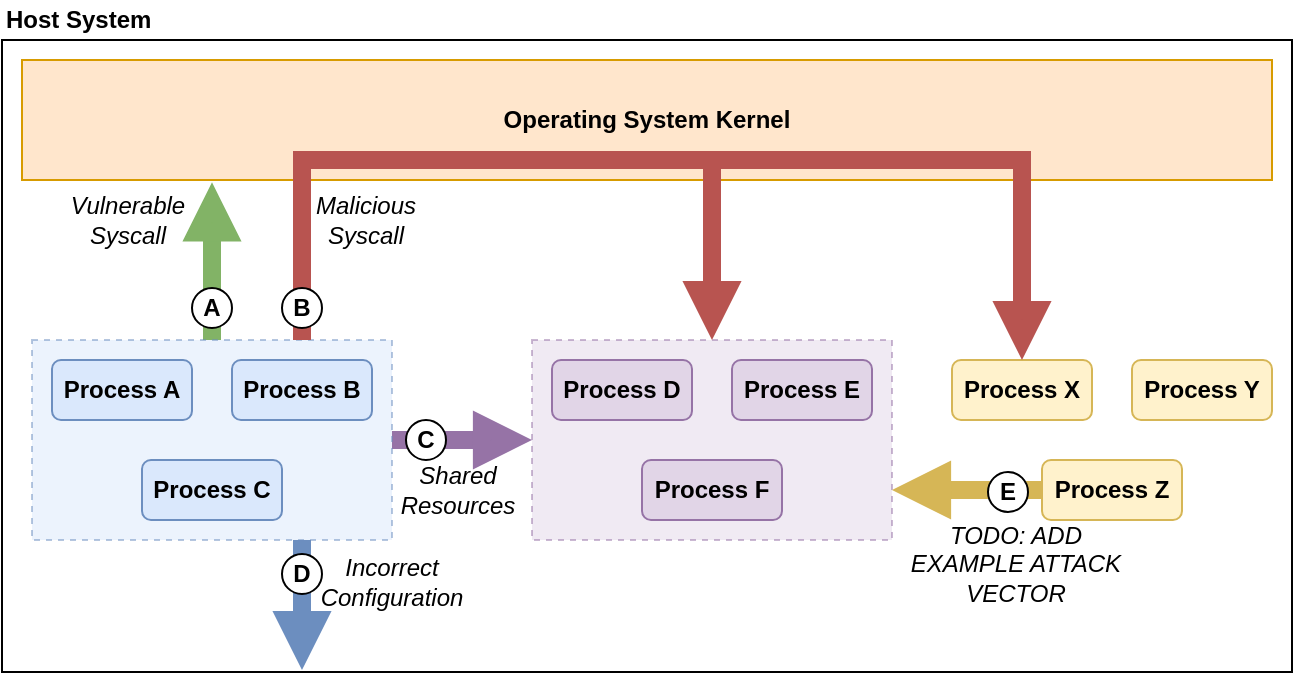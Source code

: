 <mxfile version="14.6.13" type="device"><diagram id="xijrL7_aZ_lzyYdAZlZF" name="Page-1"><mxGraphModel dx="1585" dy="896" grid="1" gridSize="10" guides="1" tooltips="1" connect="1" arrows="1" fold="1" page="1" pageScale="1" pageWidth="850" pageHeight="1100" math="0" shadow="0"><root><mxCell id="0"/><mxCell id="1" parent="0"/><mxCell id="dAaHD1NgIYt9YKhkowrm-44" value="" style="rounded=0;whiteSpace=wrap;html=1;align=center;" vertex="1" parent="1"><mxGeometry x="75" y="80" width="645" height="316" as="geometry"/></mxCell><mxCell id="dAaHD1NgIYt9YKhkowrm-20" style="edgeStyle=orthogonalEdgeStyle;rounded=0;orthogonalLoop=1;jettySize=auto;html=1;exitX=1;exitY=0.5;exitDx=0;exitDy=0;strokeWidth=9;endArrow=block;endFill=1;fillColor=#e1d5e7;strokeColor=#9673a6;" edge="1" parent="1" source="dAaHD1NgIYt9YKhkowrm-3" target="dAaHD1NgIYt9YKhkowrm-9"><mxGeometry relative="1" as="geometry"/></mxCell><mxCell id="dAaHD1NgIYt9YKhkowrm-38" style="edgeStyle=orthogonalEdgeStyle;rounded=0;orthogonalLoop=1;jettySize=auto;html=1;exitX=0.5;exitY=0;exitDx=0;exitDy=0;entryX=0.152;entryY=1.019;entryDx=0;entryDy=0;entryPerimeter=0;endArrow=block;endFill=1;strokeWidth=9;fillColor=#d5e8d4;strokeColor=#82b366;" edge="1" parent="1" source="dAaHD1NgIYt9YKhkowrm-3" target="dAaHD1NgIYt9YKhkowrm-22"><mxGeometry relative="1" as="geometry"/></mxCell><mxCell id="dAaHD1NgIYt9YKhkowrm-53" style="edgeStyle=orthogonalEdgeStyle;rounded=0;orthogonalLoop=1;jettySize=auto;html=1;exitX=0.75;exitY=1;exitDx=0;exitDy=0;endArrow=block;endFill=1;strokeWidth=9;fillColor=#dae8fc;strokeColor=#6c8ebf;" edge="1" parent="1" source="dAaHD1NgIYt9YKhkowrm-3"><mxGeometry relative="1" as="geometry"><mxPoint x="225" y="395" as="targetPoint"/></mxGeometry></mxCell><mxCell id="dAaHD1NgIYt9YKhkowrm-3" value="" style="rounded=0;whiteSpace=wrap;html=1;fillColor=#dae8fc;strokeColor=#6c8ebf;dashed=1;opacity=50;" vertex="1" parent="1"><mxGeometry x="90" y="230" width="180" height="100" as="geometry"/></mxCell><mxCell id="dAaHD1NgIYt9YKhkowrm-4" value="Process A" style="rounded=1;whiteSpace=wrap;html=1;fillColor=#dae8fc;strokeColor=#6c8ebf;fontStyle=1" vertex="1" parent="1"><mxGeometry x="100" y="240" width="70" height="30" as="geometry"/></mxCell><mxCell id="dAaHD1NgIYt9YKhkowrm-5" value="Process B" style="rounded=1;whiteSpace=wrap;html=1;fillColor=#dae8fc;strokeColor=#6c8ebf;fontStyle=1" vertex="1" parent="1"><mxGeometry x="190" y="240" width="70" height="30" as="geometry"/></mxCell><mxCell id="dAaHD1NgIYt9YKhkowrm-6" value="Process C" style="rounded=1;whiteSpace=wrap;html=1;fillColor=#dae8fc;strokeColor=#6c8ebf;fontStyle=1" vertex="1" parent="1"><mxGeometry x="145" y="290" width="70" height="30" as="geometry"/></mxCell><mxCell id="dAaHD1NgIYt9YKhkowrm-9" value="" style="rounded=0;whiteSpace=wrap;html=1;fillColor=#e1d5e7;strokeColor=#9673a6;dashed=1;opacity=50;" vertex="1" parent="1"><mxGeometry x="340" y="230" width="180" height="100" as="geometry"/></mxCell><mxCell id="dAaHD1NgIYt9YKhkowrm-10" value="Process D" style="rounded=1;whiteSpace=wrap;html=1;fillColor=#e1d5e7;strokeColor=#9673a6;fontStyle=1" vertex="1" parent="1"><mxGeometry x="350" y="240" width="70" height="30" as="geometry"/></mxCell><mxCell id="dAaHD1NgIYt9YKhkowrm-11" value="Process E" style="rounded=1;whiteSpace=wrap;html=1;fillColor=#e1d5e7;strokeColor=#9673a6;fontStyle=1" vertex="1" parent="1"><mxGeometry x="440" y="240" width="70" height="30" as="geometry"/></mxCell><mxCell id="dAaHD1NgIYt9YKhkowrm-12" value="Process F" style="rounded=1;whiteSpace=wrap;html=1;fillColor=#e1d5e7;strokeColor=#9673a6;fontStyle=1" vertex="1" parent="1"><mxGeometry x="395" y="290" width="70" height="30" as="geometry"/></mxCell><mxCell id="dAaHD1NgIYt9YKhkowrm-17" value="Process Y" style="rounded=1;whiteSpace=wrap;html=1;fillColor=#fff2cc;strokeColor=#d6b656;fontStyle=1" vertex="1" parent="1"><mxGeometry x="640" y="240" width="70" height="30" as="geometry"/></mxCell><mxCell id="dAaHD1NgIYt9YKhkowrm-18" value="Process X" style="rounded=1;whiteSpace=wrap;html=1;fillColor=#fff2cc;strokeColor=#d6b656;fontStyle=1" vertex="1" parent="1"><mxGeometry x="550" y="240" width="70" height="30" as="geometry"/></mxCell><mxCell id="dAaHD1NgIYt9YKhkowrm-62" style="edgeStyle=orthogonalEdgeStyle;rounded=0;orthogonalLoop=1;jettySize=auto;html=1;exitX=0;exitY=0.5;exitDx=0;exitDy=0;entryX=1;entryY=0.75;entryDx=0;entryDy=0;endArrow=block;endFill=1;strokeWidth=9;fillColor=#fff2cc;strokeColor=#d6b656;" edge="1" parent="1" source="dAaHD1NgIYt9YKhkowrm-19" target="dAaHD1NgIYt9YKhkowrm-9"><mxGeometry relative="1" as="geometry"/></mxCell><mxCell id="dAaHD1NgIYt9YKhkowrm-19" value="Process Z" style="rounded=1;whiteSpace=wrap;html=1;fillColor=#fff2cc;strokeColor=#d6b656;fontStyle=1" vertex="1" parent="1"><mxGeometry x="595" y="290" width="70" height="30" as="geometry"/></mxCell><mxCell id="dAaHD1NgIYt9YKhkowrm-22" value="Operating System Kernel" style="rounded=0;whiteSpace=wrap;html=1;fontStyle=1;fillColor=#ffe6cc;strokeColor=#d79b00;align=center;spacingLeft=0;verticalAlign=middle;" vertex="1" parent="1"><mxGeometry x="85" y="90" width="625" height="60" as="geometry"/></mxCell><mxCell id="dAaHD1NgIYt9YKhkowrm-35" value="A" style="ellipse;whiteSpace=wrap;html=1;aspect=fixed;align=center;fontStyle=1" vertex="1" parent="1"><mxGeometry x="170" y="204" width="20" height="20" as="geometry"/></mxCell><mxCell id="dAaHD1NgIYt9YKhkowrm-40" value="C" style="ellipse;whiteSpace=wrap;html=1;aspect=fixed;align=center;fontStyle=1" vertex="1" parent="1"><mxGeometry x="277" y="270" width="20" height="20" as="geometry"/></mxCell><mxCell id="dAaHD1NgIYt9YKhkowrm-41" style="edgeStyle=orthogonalEdgeStyle;rounded=0;orthogonalLoop=1;jettySize=auto;html=1;entryX=0.5;entryY=0;entryDx=0;entryDy=0;endArrow=block;endFill=1;strokeWidth=9;fillColor=#f8cecc;strokeColor=#b85450;" edge="1" parent="1" target="dAaHD1NgIYt9YKhkowrm-9"><mxGeometry relative="1" as="geometry"><mxPoint x="225" y="230" as="sourcePoint"/><Array as="points"><mxPoint x="225" y="140"/><mxPoint x="430" y="140"/></Array></mxGeometry></mxCell><mxCell id="dAaHD1NgIYt9YKhkowrm-45" value="Host System" style="text;html=1;align=left;verticalAlign=middle;resizable=0;points=[];autosize=1;strokeColor=none;fontStyle=1" vertex="1" parent="1"><mxGeometry x="75" y="60" width="90" height="20" as="geometry"/></mxCell><mxCell id="dAaHD1NgIYt9YKhkowrm-46" value="Malicious Syscall" style="text;html=1;strokeColor=none;fillColor=none;align=center;verticalAlign=middle;whiteSpace=wrap;rounded=0;fontStyle=2" vertex="1" parent="1"><mxGeometry x="237" y="160" width="40" height="20" as="geometry"/></mxCell><mxCell id="dAaHD1NgIYt9YKhkowrm-47" value="Vulnerable Syscall" style="text;html=1;strokeColor=none;fillColor=none;align=center;verticalAlign=middle;whiteSpace=wrap;rounded=0;fontStyle=2" vertex="1" parent="1"><mxGeometry x="118" y="160" width="40" height="20" as="geometry"/></mxCell><mxCell id="dAaHD1NgIYt9YKhkowrm-49" style="edgeStyle=orthogonalEdgeStyle;rounded=0;orthogonalLoop=1;jettySize=auto;html=1;exitX=0.75;exitY=0;exitDx=0;exitDy=0;entryX=0.5;entryY=0;entryDx=0;entryDy=0;endArrow=block;endFill=1;strokeWidth=9;fillColor=#f8cecc;strokeColor=#b85450;" edge="1" parent="1" source="dAaHD1NgIYt9YKhkowrm-3" target="dAaHD1NgIYt9YKhkowrm-18"><mxGeometry relative="1" as="geometry"><Array as="points"><mxPoint x="225" y="140"/><mxPoint x="585" y="140"/></Array></mxGeometry></mxCell><mxCell id="dAaHD1NgIYt9YKhkowrm-43" value="B" style="ellipse;whiteSpace=wrap;html=1;aspect=fixed;align=center;fontStyle=1" vertex="1" parent="1"><mxGeometry x="215" y="204" width="20" height="20" as="geometry"/></mxCell><mxCell id="dAaHD1NgIYt9YKhkowrm-51" value="Shared Resources" style="text;html=1;strokeColor=none;fillColor=none;align=center;verticalAlign=middle;whiteSpace=wrap;rounded=0;fontStyle=2" vertex="1" parent="1"><mxGeometry x="283" y="295" width="40" height="20" as="geometry"/></mxCell><mxCell id="dAaHD1NgIYt9YKhkowrm-54" value="D" style="ellipse;whiteSpace=wrap;html=1;aspect=fixed;align=center;fontStyle=1" vertex="1" parent="1"><mxGeometry x="215" y="337" width="20" height="20" as="geometry"/></mxCell><mxCell id="dAaHD1NgIYt9YKhkowrm-55" value="Incorrect Configuration" style="text;html=1;strokeColor=none;fillColor=none;align=center;verticalAlign=middle;whiteSpace=wrap;rounded=0;fontStyle=2" vertex="1" parent="1"><mxGeometry x="250" y="346" width="40" height="10" as="geometry"/></mxCell><mxCell id="dAaHD1NgIYt9YKhkowrm-63" value="E" style="ellipse;whiteSpace=wrap;html=1;aspect=fixed;align=center;fontStyle=1" vertex="1" parent="1"><mxGeometry x="568" y="296" width="20" height="20" as="geometry"/></mxCell><mxCell id="dAaHD1NgIYt9YKhkowrm-64" value="TODO: ADD EXAMPLE ATTACK VECTOR" style="text;html=1;strokeColor=none;fillColor=none;align=center;verticalAlign=middle;whiteSpace=wrap;rounded=0;fontStyle=2" vertex="1" parent="1"><mxGeometry x="522.5" y="337" width="117.5" height="10" as="geometry"/></mxCell></root></mxGraphModel></diagram></mxfile>
